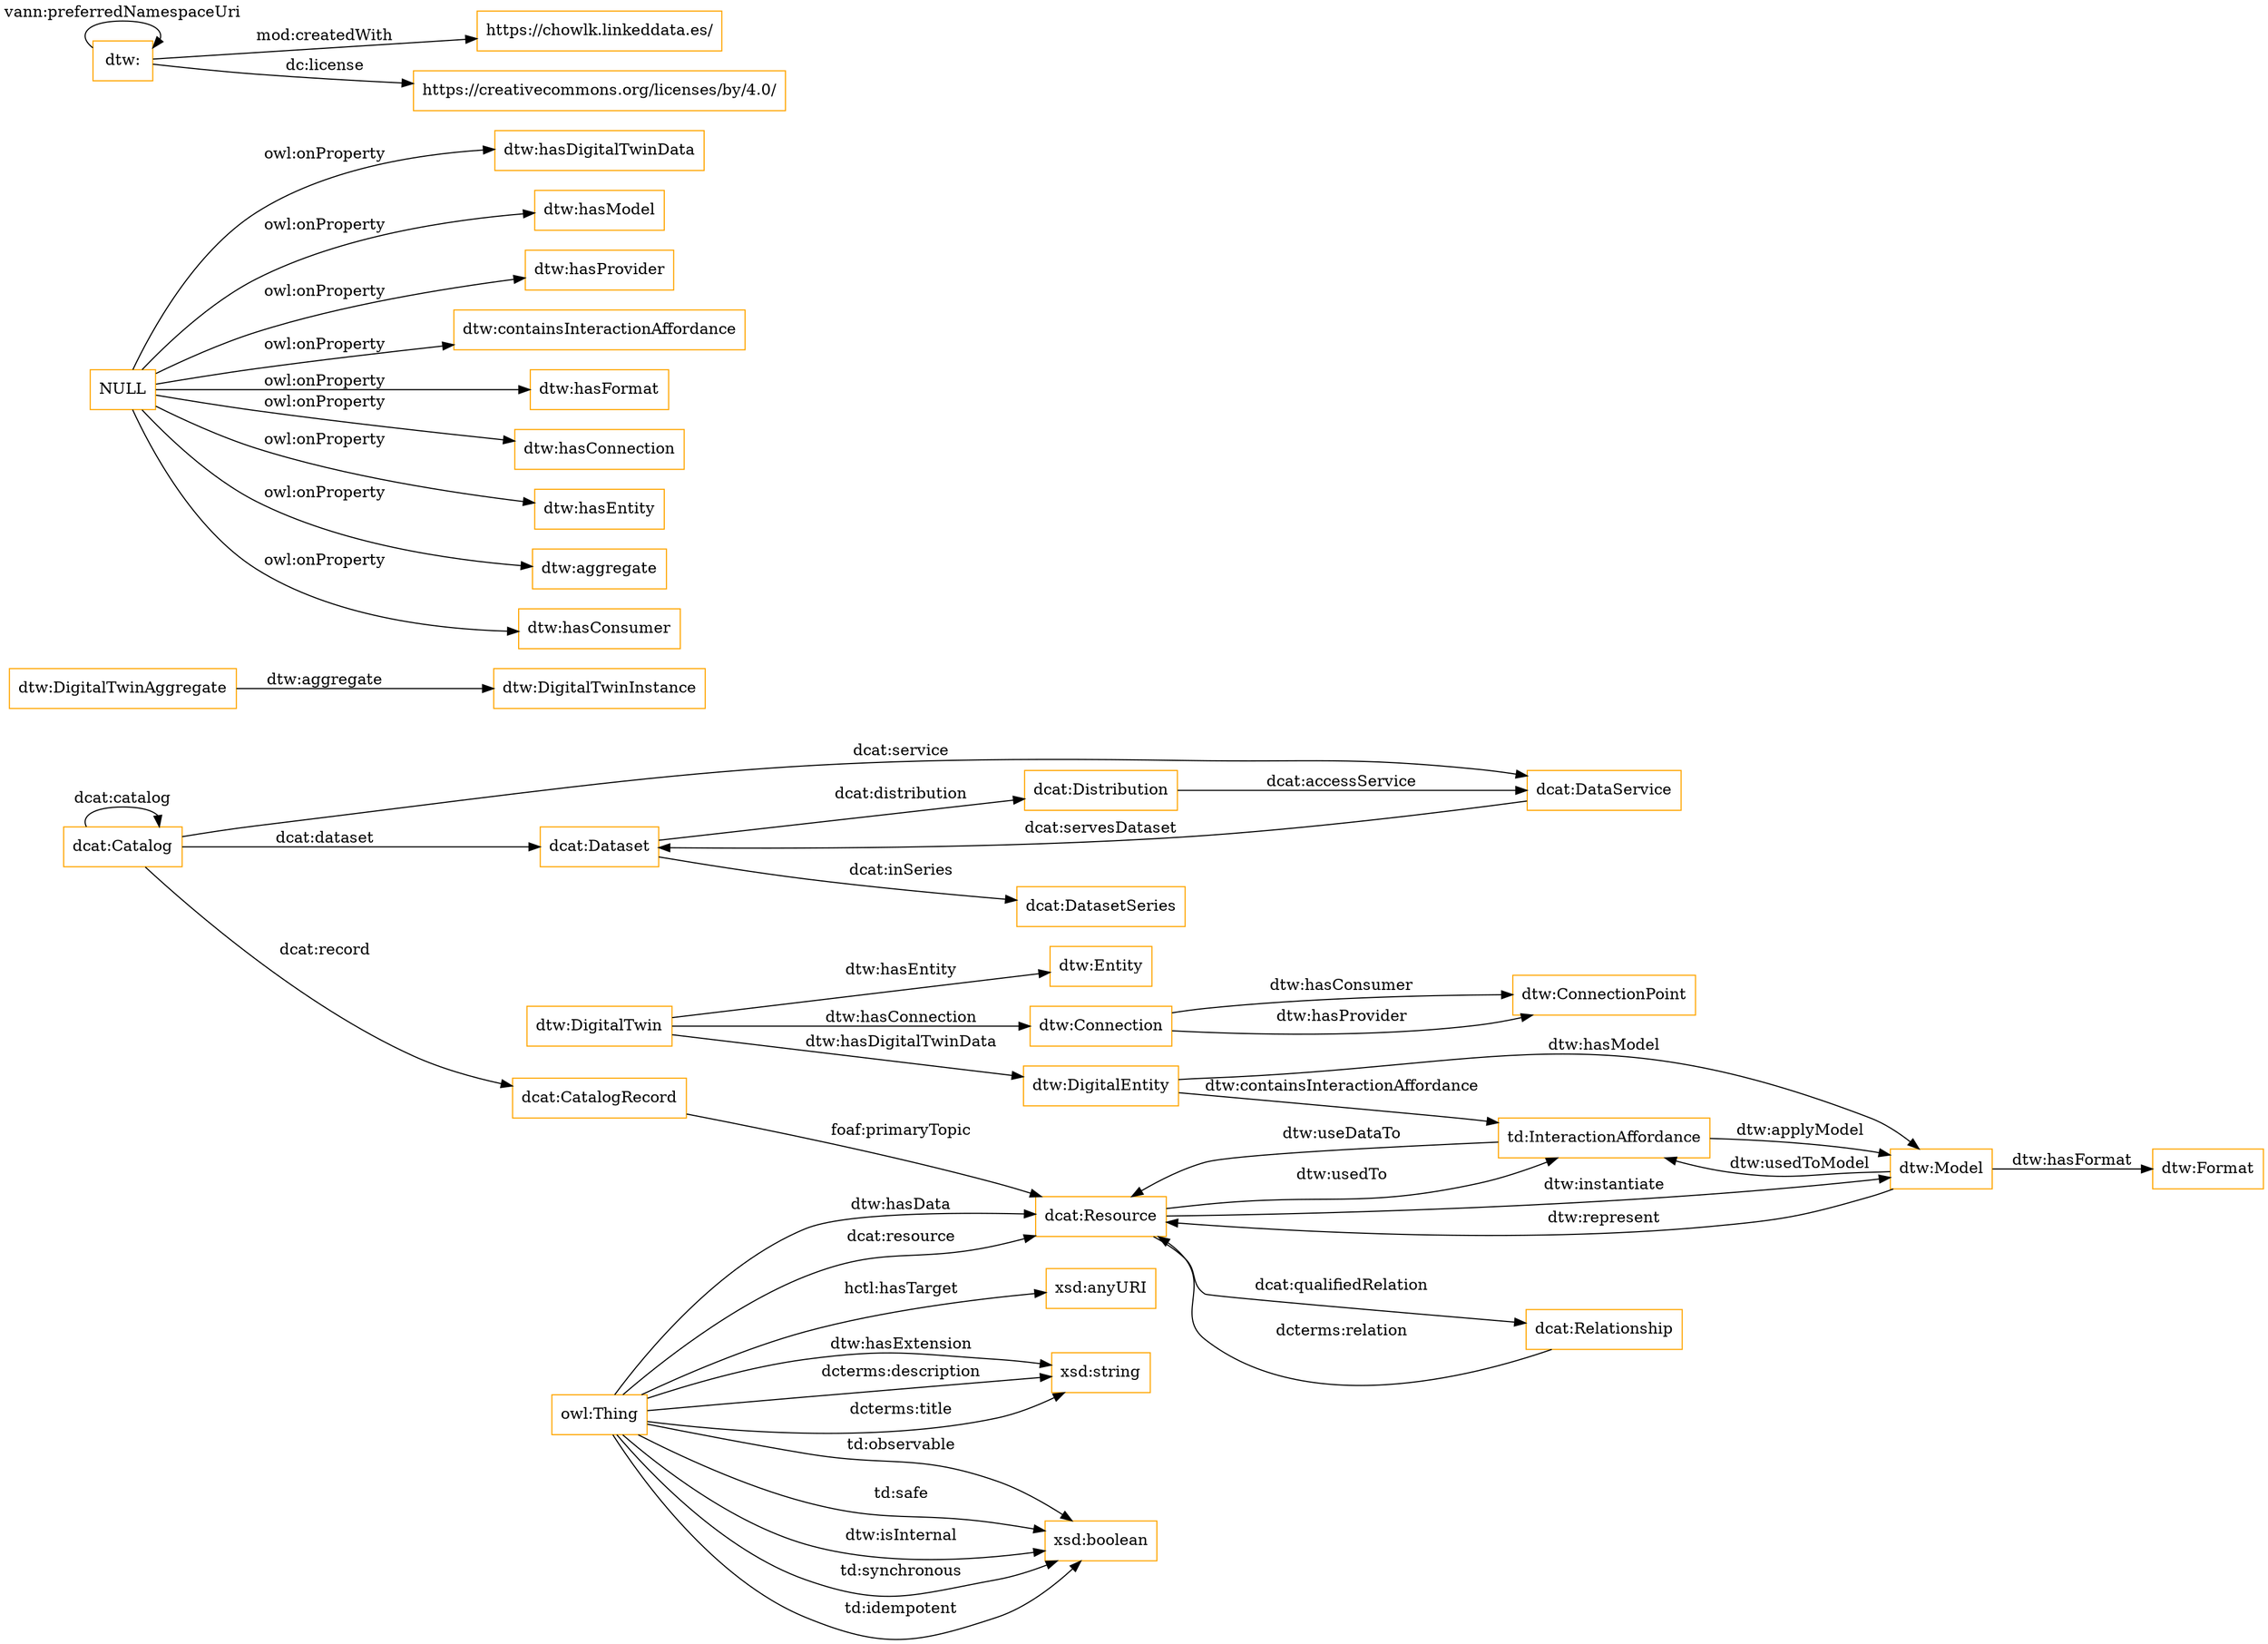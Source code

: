 digraph ar2dtool_diagram { 
rankdir=LR;
size="1501"
node [shape = rectangle, color="orange"]; "dcat:Dataset" "dtw:Format" "dcat:DataService" "dtw:DigitalTwinInstance" "td:InteractionAffordance" "dtw:ConnectionPoint" "dtw:Entity" "dtw:Model" "dtw:DigitalTwin" "dcat:CatalogRecord" "dcat:Relationship" "dtw:DigitalTwinAggregate" "dcat:DatasetSeries" "dcat:Resource" "dcat:Catalog" "dcat:Distribution" "dtw:Connection" "dtw:DigitalEntity" ; /*classes style*/
	"NULL" -> "dtw:hasDigitalTwinData" [ label = "owl:onProperty" ];
	"NULL" -> "dtw:hasModel" [ label = "owl:onProperty" ];
	"NULL" -> "dtw:hasProvider" [ label = "owl:onProperty" ];
	"NULL" -> "dtw:containsInteractionAffordance" [ label = "owl:onProperty" ];
	"NULL" -> "dtw:hasFormat" [ label = "owl:onProperty" ];
	"NULL" -> "dtw:hasConnection" [ label = "owl:onProperty" ];
	"NULL" -> "dtw:hasEntity" [ label = "owl:onProperty" ];
	"NULL" -> "dtw:aggregate" [ label = "owl:onProperty" ];
	"NULL" -> "dtw:hasConsumer" [ label = "owl:onProperty" ];
	"dtw:" -> "https://chowlk.linkeddata.es/" [ label = "mod:createdWith" ];
	"dtw:" -> "https://creativecommons.org/licenses/by/4.0/" [ label = "dc:license" ];
	"dtw:" -> "dtw:" [ label = "vann:preferredNamespaceUri" ];
	"td:InteractionAffordance" -> "dtw:Model" [ label = "dtw:applyModel" ];
	"owl:Thing" -> "xsd:anyURI" [ label = "hctl:hasTarget" ];
	"owl:Thing" -> "dcat:Resource" [ label = "dcat:resource" ];
	"owl:Thing" -> "xsd:string" [ label = "dcterms:description" ];
	"dcat:Resource" -> "dtw:Model" [ label = "dtw:instantiate" ];
	"dtw:Model" -> "td:InteractionAffordance" [ label = "dtw:usedToModel" ];
	"td:InteractionAffordance" -> "dcat:Resource" [ label = "dtw:useDataTo" ];
	"dcat:Distribution" -> "dcat:DataService" [ label = "dcat:accessService" ];
	"dcat:Catalog" -> "dcat:CatalogRecord" [ label = "dcat:record" ];
	"dcat:Resource" -> "dcat:Relationship" [ label = "dcat:qualifiedRelation" ];
	"dcat:CatalogRecord" -> "dcat:Resource" [ label = "foaf:primaryTopic" ];
	"dcat:Catalog" -> "dcat:Dataset" [ label = "dcat:dataset" ];
	"dcat:DataService" -> "dcat:Dataset" [ label = "dcat:servesDataset" ];
	"owl:Thing" -> "xsd:boolean" [ label = "td:observable" ];
	"dtw:DigitalTwin" -> "dtw:Connection" [ label = "dtw:hasConnection" ];
	"dtw:Connection" -> "dtw:ConnectionPoint" [ label = "dtw:hasProvider" ];
	"dtw:Connection" -> "dtw:ConnectionPoint" [ label = "dtw:hasConsumer" ];
	"dcat:Catalog" -> "dcat:DataService" [ label = "dcat:service" ];
	"owl:Thing" -> "dcat:Resource" [ label = "dtw:hasData" ];
	"dcat:Catalog" -> "dcat:Catalog" [ label = "dcat:catalog" ];
	"dtw:DigitalTwin" -> "dtw:DigitalEntity" [ label = "dtw:hasDigitalTwinData" ];
	"dcat:Relationship" -> "dcat:Resource" [ label = "dcterms:relation" ];
	"owl:Thing" -> "xsd:boolean" [ label = "td:safe" ];
	"dtw:DigitalEntity" -> "td:InteractionAffordance" [ label = "dtw:containsInteractionAffordance" ];
	"dtw:Model" -> "dtw:Format" [ label = "dtw:hasFormat" ];
	"dtw:DigitalTwin" -> "dtw:Entity" [ label = "dtw:hasEntity" ];
	"dtw:Model" -> "dcat:Resource" [ label = "dtw:represent" ];
	"dcat:Dataset" -> "dcat:Distribution" [ label = "dcat:distribution" ];
	"owl:Thing" -> "xsd:boolean" [ label = "dtw:isInternal" ];
	"dcat:Dataset" -> "dcat:DatasetSeries" [ label = "dcat:inSeries" ];
	"dcat:Resource" -> "td:InteractionAffordance" [ label = "dtw:usedTo" ];
	"owl:Thing" -> "xsd:boolean" [ label = "td:synchronous" ];
	"dtw:DigitalEntity" -> "dtw:Model" [ label = "dtw:hasModel" ];
	"owl:Thing" -> "xsd:string" [ label = "dcterms:title" ];
	"owl:Thing" -> "xsd:boolean" [ label = "td:idempotent" ];
	"owl:Thing" -> "xsd:string" [ label = "dtw:hasExtension" ];
	"dtw:DigitalTwinAggregate" -> "dtw:DigitalTwinInstance" [ label = "dtw:aggregate" ];

}
